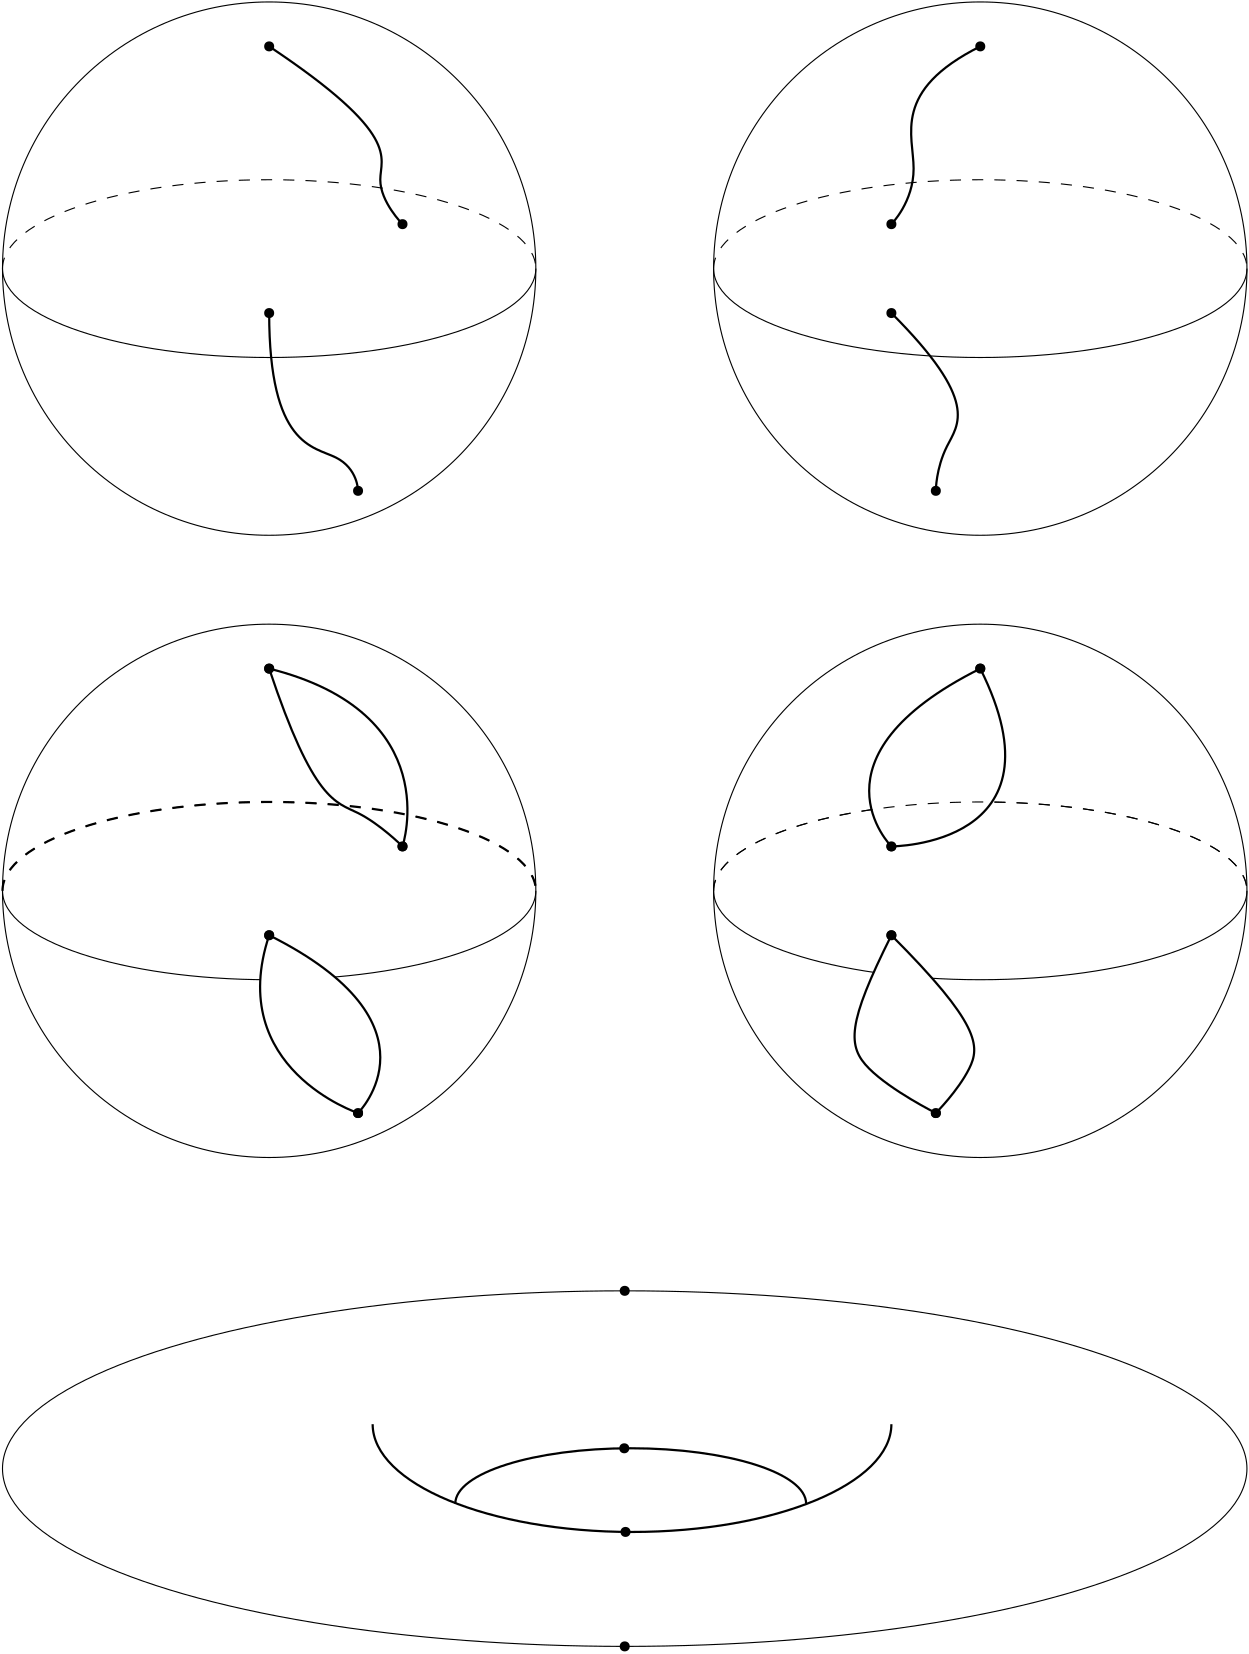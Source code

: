 <?xml version="1.0"?>
<!DOCTYPE ipe SYSTEM "ipe.dtd">
<ipe version="70218" creator="Ipe 7.2.20">
<info created="D:20200701015437" modified="D:20200703125304"/>
<ipestyle name="basic">
<symbol name="arrow/arc(spx)">
<path stroke="sym-stroke" fill="sym-stroke" pen="sym-pen">
0 0 m
-1 0.333 l
-1 -0.333 l
h
</path>
</symbol>
<symbol name="arrow/farc(spx)">
<path stroke="sym-stroke" fill="white" pen="sym-pen">
0 0 m
-1 0.333 l
-1 -0.333 l
h
</path>
</symbol>
<symbol name="arrow/ptarc(spx)">
<path stroke="sym-stroke" fill="sym-stroke" pen="sym-pen">
0 0 m
-1 0.333 l
-0.8 0 l
-1 -0.333 l
h
</path>
</symbol>
<symbol name="arrow/fptarc(spx)">
<path stroke="sym-stroke" fill="white" pen="sym-pen">
0 0 m
-1 0.333 l
-0.8 0 l
-1 -0.333 l
h
</path>
</symbol>
<symbol name="mark/circle(sx)" transformations="translations">
<path fill="sym-stroke">
0.6 0 0 0.6 0 0 e
0.4 0 0 0.4 0 0 e
</path>
</symbol>
<symbol name="mark/disk(sx)" transformations="translations">
<path fill="sym-stroke">
0.6 0 0 0.6 0 0 e
</path>
</symbol>
<symbol name="mark/fdisk(sfx)" transformations="translations">
<group>
<path fill="sym-fill">
0.5 0 0 0.5 0 0 e
</path>
<path fill="sym-stroke" fillrule="eofill">
0.6 0 0 0.6 0 0 e
0.4 0 0 0.4 0 0 e
</path>
</group>
</symbol>
<symbol name="mark/box(sx)" transformations="translations">
<path fill="sym-stroke" fillrule="eofill">
-0.6 -0.6 m
0.6 -0.6 l
0.6 0.6 l
-0.6 0.6 l
h
-0.4 -0.4 m
0.4 -0.4 l
0.4 0.4 l
-0.4 0.4 l
h
</path>
</symbol>
<symbol name="mark/square(sx)" transformations="translations">
<path fill="sym-stroke">
-0.6 -0.6 m
0.6 -0.6 l
0.6 0.6 l
-0.6 0.6 l
h
</path>
</symbol>
<symbol name="mark/fsquare(sfx)" transformations="translations">
<group>
<path fill="sym-fill">
-0.5 -0.5 m
0.5 -0.5 l
0.5 0.5 l
-0.5 0.5 l
h
</path>
<path fill="sym-stroke" fillrule="eofill">
-0.6 -0.6 m
0.6 -0.6 l
0.6 0.6 l
-0.6 0.6 l
h
-0.4 -0.4 m
0.4 -0.4 l
0.4 0.4 l
-0.4 0.4 l
h
</path>
</group>
</symbol>
<symbol name="mark/cross(sx)" transformations="translations">
<group>
<path fill="sym-stroke">
-0.43 -0.57 m
0.57 0.43 l
0.43 0.57 l
-0.57 -0.43 l
h
</path>
<path fill="sym-stroke">
-0.43 0.57 m
0.57 -0.43 l
0.43 -0.57 l
-0.57 0.43 l
h
</path>
</group>
</symbol>
<symbol name="arrow/fnormal(spx)">
<path stroke="sym-stroke" fill="white" pen="sym-pen">
0 0 m
-1 0.333 l
-1 -0.333 l
h
</path>
</symbol>
<symbol name="arrow/pointed(spx)">
<path stroke="sym-stroke" fill="sym-stroke" pen="sym-pen">
0 0 m
-1 0.333 l
-0.8 0 l
-1 -0.333 l
h
</path>
</symbol>
<symbol name="arrow/fpointed(spx)">
<path stroke="sym-stroke" fill="white" pen="sym-pen">
0 0 m
-1 0.333 l
-0.8 0 l
-1 -0.333 l
h
</path>
</symbol>
<symbol name="arrow/linear(spx)">
<path stroke="sym-stroke" pen="sym-pen">
-1 0.333 m
0 0 l
-1 -0.333 l
</path>
</symbol>
<symbol name="arrow/fdouble(spx)">
<path stroke="sym-stroke" fill="white" pen="sym-pen">
0 0 m
-1 0.333 l
-1 -0.333 l
h
-1 0 m
-2 0.333 l
-2 -0.333 l
h
</path>
</symbol>
<symbol name="arrow/double(spx)">
<path stroke="sym-stroke" fill="sym-stroke" pen="sym-pen">
0 0 m
-1 0.333 l
-1 -0.333 l
h
-1 0 m
-2 0.333 l
-2 -0.333 l
h
</path>
</symbol>
<symbol name="arrow/mid-normal(spx)">
<path stroke="sym-stroke" fill="sym-stroke" pen="sym-pen">
0.5 0 m
-0.5 0.333 l
-0.5 -0.333 l
h
</path>
</symbol>
<symbol name="arrow/mid-fnormal(spx)">
<path stroke="sym-stroke" fill="white" pen="sym-pen">
0.5 0 m
-0.5 0.333 l
-0.5 -0.333 l
h
</path>
</symbol>
<symbol name="arrow/mid-pointed(spx)">
<path stroke="sym-stroke" fill="sym-stroke" pen="sym-pen">
0.5 0 m
-0.5 0.333 l
-0.3 0 l
-0.5 -0.333 l
h
</path>
</symbol>
<symbol name="arrow/mid-fpointed(spx)">
<path stroke="sym-stroke" fill="white" pen="sym-pen">
0.5 0 m
-0.5 0.333 l
-0.3 0 l
-0.5 -0.333 l
h
</path>
</symbol>
<symbol name="arrow/mid-double(spx)">
<path stroke="sym-stroke" fill="sym-stroke" pen="sym-pen">
1 0 m
0 0.333 l
0 -0.333 l
h
0 0 m
-1 0.333 l
-1 -0.333 l
h
</path>
</symbol>
<symbol name="arrow/mid-fdouble(spx)">
<path stroke="sym-stroke" fill="white" pen="sym-pen">
1 0 m
0 0.333 l
0 -0.333 l
h
0 0 m
-1 0.333 l
-1 -0.333 l
h
</path>
</symbol>
<pen name="heavier" value="0.8"/>
<pen name="fat" value="1.2"/>
<pen name="ultrafat" value="2"/>
<symbolsize name="large" value="5"/>
<symbolsize name="small" value="2"/>
<symbolsize name="tiny" value="1.1"/>
<arrowsize name="large" value="10"/>
<arrowsize name="small" value="5"/>
<arrowsize name="tiny" value="3"/>
<color name="red" value="1 0 0"/>
<color name="blue" value="0 0 1"/>
<color name="green" value="0 1 0"/>
<color name="yellow" value="1 1 0"/>
<color name="orange" value="1 0.647 0"/>
<color name="gold" value="1 0.843 0"/>
<color name="purple" value="0.627 0.125 0.941"/>
<color name="gray" value="0.745"/>
<color name="brown" value="0.647 0.165 0.165"/>
<color name="navy" value="0 0 0.502"/>
<color name="pink" value="1 0.753 0.796"/>
<color name="seagreen" value="0.18 0.545 0.341"/>
<color name="turquoise" value="0.251 0.878 0.816"/>
<color name="violet" value="0.933 0.51 0.933"/>
<color name="darkblue" value="0 0 0.545"/>
<color name="darkcyan" value="0 0.545 0.545"/>
<color name="darkgray" value="0.663"/>
<color name="darkgreen" value="0 0.392 0"/>
<color name="darkmagenta" value="0.545 0 0.545"/>
<color name="darkorange" value="1 0.549 0"/>
<color name="darkred" value="0.545 0 0"/>
<color name="lightblue" value="0.678 0.847 0.902"/>
<color name="lightcyan" value="0.878 1 1"/>
<color name="lightgray" value="0.827"/>
<color name="lightgreen" value="0.565 0.933 0.565"/>
<color name="lightyellow" value="1 1 0.878"/>
<dashstyle name="dotted" value="[1 3] 0"/>
<dashstyle name="dashed" value="[4] 0"/>
<dashstyle name="dash dotted" value="[4 2 1 2] 0"/>
<dashstyle name="dash dot dotted" value="[4 2 1 2 1 2] 0"/>
<textsize name="large" value="\large"/>
<textsize name="Large" value="\Large"/>
<textsize name="LARGE" value="\LARGE"/>
<textsize name="huge" value="\huge"/>
<textsize name="Huge" value="\Huge"/>
<textsize name="small" value="\small"/>
<textsize name="footnote" value="\footnotesize"/>
<textsize name="tiny" value="\tiny"/>
<textstyle name="center" begin="\begin{center}" end="\end{center}"/>
<textstyle name="itemize" begin="\begin{itemize}" end="\end{itemize}"/>
<textstyle name="item" begin="\begin{itemize}\item{}" end="\end{itemize}"/>
<gridsize name="4 pts" value="4"/>
<gridsize name="8 pts (~3 mm)" value="8"/>
<gridsize name="16 pts (~6 mm)" value="16"/>
<gridsize name="32 pts (~12 mm)" value="32"/>
<gridsize name="10 pts (~3.5 mm)" value="10"/>
<gridsize name="20 pts (~7 mm)" value="20"/>
<gridsize name="14 pts (~5 mm)" value="14"/>
<gridsize name="28 pts (~10 mm)" value="28"/>
<gridsize name="56 pts (~20 mm)" value="56"/>
<anglesize name="90 deg" value="90"/>
<anglesize name="60 deg" value="60"/>
<anglesize name="45 deg" value="45"/>
<anglesize name="30 deg" value="30"/>
<anglesize name="22.5 deg" value="22.5"/>
<opacity name="10%" value="0.1"/>
<opacity name="30%" value="0.3"/>
<opacity name="50%" value="0.5"/>
<opacity name="75%" value="0.75"/>
<tiling name="falling" angle="-60" step="4" width="1"/>
<tiling name="rising" angle="30" step="4" width="1"/>
</ipestyle>
<page>
<layer name="alpha"/>
<layer name="beta"/>
<layer name="gamma"/>
<view layers="alpha beta gamma" active="alpha"/>
<path layer="beta" matrix="1 0 0 1 48 80" stroke="black">
96 0 0 96 128 640 e
</path>
<path matrix="1 0 0 1 -16 80" stroke="black">
96 0 0 96 448 640 e
</path>
<path matrix="1 0 0 0.333333 48 506.667" stroke="black">
32 640 m
96 0 0 96 128 640 224 640 a
</path>
<path matrix="1 0 0 0.333333 304 506.667" stroke="black">
32 640 m
96 0 0 96 128 640 224 640 a
</path>
<path matrix="1 0 0 0.333333 48 506.667" stroke="black" dash="dashed">
32 640 m
96 0 0 -96 128 640 224 640 a
</path>
<path matrix="1 0 0 0.333333 304 506.667" stroke="black" dash="dashed">
32 640 m
96 0 0 -96 128 640 224 640 a
</path>
<use name="mark/disk(sx)" pos="176 800" size="normal" stroke="black"/>
<use name="mark/disk(sx)" pos="432 800" size="normal" stroke="black"/>
<use name="mark/disk(sx)" pos="400 736" size="normal" stroke="black"/>
<use name="mark/disk(sx)" pos="224 736" size="normal" stroke="black"/>
<use name="mark/disk(sx)" pos="176 704" size="normal" stroke="black"/>
<use name="mark/disk(sx)" pos="208 640" size="normal" stroke="black"/>
<use name="mark/disk(sx)" pos="400 704" size="normal" stroke="black"/>
<use name="mark/disk(sx)" pos="416 640" size="normal" stroke="black"/>
<path stroke="black" pen="heavier">
176 800 m
224 768
208 752
224 736
224 736 c
</path>
<path stroke="black" pen="heavier">
432 800 m
400 784
416 752
400 736
400 736 c
</path>
<path stroke="black" pen="heavier">
176 704 m
176 656
208 656
208 640
208 640 c
</path>
<path stroke="black" pen="heavier">
400 704 m
432 672
416 656
416 640
416 640 c
</path>
<path matrix="1 0 0 1 48 -144" stroke="black">
96 0 0 96 128 640 e
</path>
<path matrix="1 0 0 1 -16 -144" stroke="black">
96 0 0 96 448 640 e
</path>
<path matrix="1 0 0 0.333333 48 282.667" stroke="black">
32 640 m
96 0 0 96 128 640 224 640 a
</path>
<path matrix="1 0 0 0.333333 304 282.667" stroke="black">
32 640 m
96 0 0 96 128 640 224 640 a
</path>
<path matrix="1 0 0 0.333333 48 282.667" stroke="black" dash="dashed">
32 640 m
96 0 0 -96 128 640 224 640 a
</path>
<path matrix="1 0 0 0.333333 304 282.667" stroke="black" dash="dashed">
32 640 m
96 0 0 -96 128 640 224 640 a
</path>
<use matrix="1 0 0 1 0 -224" name="mark/disk(sx)" pos="176 800" size="normal" stroke="black"/>
<use matrix="1 0 0 1 0 -224" name="mark/disk(sx)" pos="432 800" size="normal" stroke="black"/>
<use matrix="1 0 0 1 0 -224" name="mark/disk(sx)" pos="400 736" size="normal" stroke="black"/>
<use matrix="1 0 0 1 0 -224" name="mark/disk(sx)" pos="224 736" size="normal" stroke="black"/>
<use matrix="1 0 0 1 0 -224" name="mark/disk(sx)" pos="176 704" size="normal" stroke="black"/>
<use matrix="1 0 0 1 0 -224" name="mark/disk(sx)" pos="208 640" size="normal" stroke="black"/>
<use matrix="1 0 0 1 0 -224" name="mark/disk(sx)" pos="400 704" size="normal" stroke="black"/>
<use matrix="1 0 0 1 0 -224" name="mark/disk(sx)" pos="416 640" size="normal" stroke="black"/>
<path stroke="black" fill="white" pen="heavier">
176 576 m
192 528
208 528
224 512
224 512 c
224 512
240 560
176 576 c
h
</path>
<path stroke="black" fill="white" pen="heavier">
176 480 m
160 432
208 416
208 416 c
208 416
224 432
208 464
176 480 c
h
</path>
<path stroke="black" fill="white" pen="heavier">
432 576 m
400 560
384 528
400 512
400 512 c
400 512
432 512
448 544
432 576 c
h
</path>
<path stroke="black" fill="white" pen="heavier">
400 480 m
384 448
384 432
416 416
416 416 c
416 416
432 432
432 448
400 480 c
h
</path>
<path layer="alpha" matrix="1 0 0 0.333333 0 330.667" stroke="black" dash="dashed" pen="heavier">
80 496 m
96 0 0 -96 176 496 272 496 a
</path>
<path matrix="1 0 0 0.333333 304 282.667" stroke="black" dash="dashed">
32 640 m
96 0 0 -96 128 640 224 640 a
</path>
<use name="mark/disk(sx)" pos="224 512" size="normal" stroke="black"/>
<use name="mark/disk(sx)" pos="176 576" size="normal" stroke="black"/>
<use name="mark/disk(sx)" pos="176 480" size="normal" stroke="black"/>
<use name="mark/disk(sx)" pos="208 416" size="normal" stroke="black"/>
<use name="mark/disk(sx)" pos="416 416" size="normal" stroke="black"/>
<use name="mark/disk(sx)" pos="400 480" size="normal" stroke="black"/>
<use name="mark/disk(sx)" pos="432 576" size="normal" stroke="black"/>
<use name="mark/disk(sx)" pos="400 512" size="normal" stroke="black"/>
<path matrix="2.33333 0 0 0.666667 -741.333 -138.667" stroke="black">
96 0 0 96 448 640 e
</path>
<path matrix="0.986707 0 0 0.311833 6.19759 250.421" stroke="black" pen="heavier">
368 80 m
64 0 0 64 304 80 240 80 a
</path>
<path matrix="-1.45895 0 0 -0.606339 750.147 352.507" stroke="black" pen="heavier">
368 80 m
64 0 0 64 304 80 240 80 a
</path>
<use matrix="1 0 0 1 0 208" name="mark/disk(sx)" pos="304 144" size="normal" stroke="black"/>
<use matrix="1 0 0 1 0 208" name="mark/disk(sx)" pos="304 16" size="normal" stroke="black"/>
<use matrix="1 0 0 1 0 208" name="mark/disk(sx)" pos="303.839 87.3111" size="normal" stroke="black"/>
<use matrix="1 0 0 1 0 208" name="mark/disk(sx)" pos="304.283 57.2065" size="normal" stroke="black"/>
</page>
</ipe>
